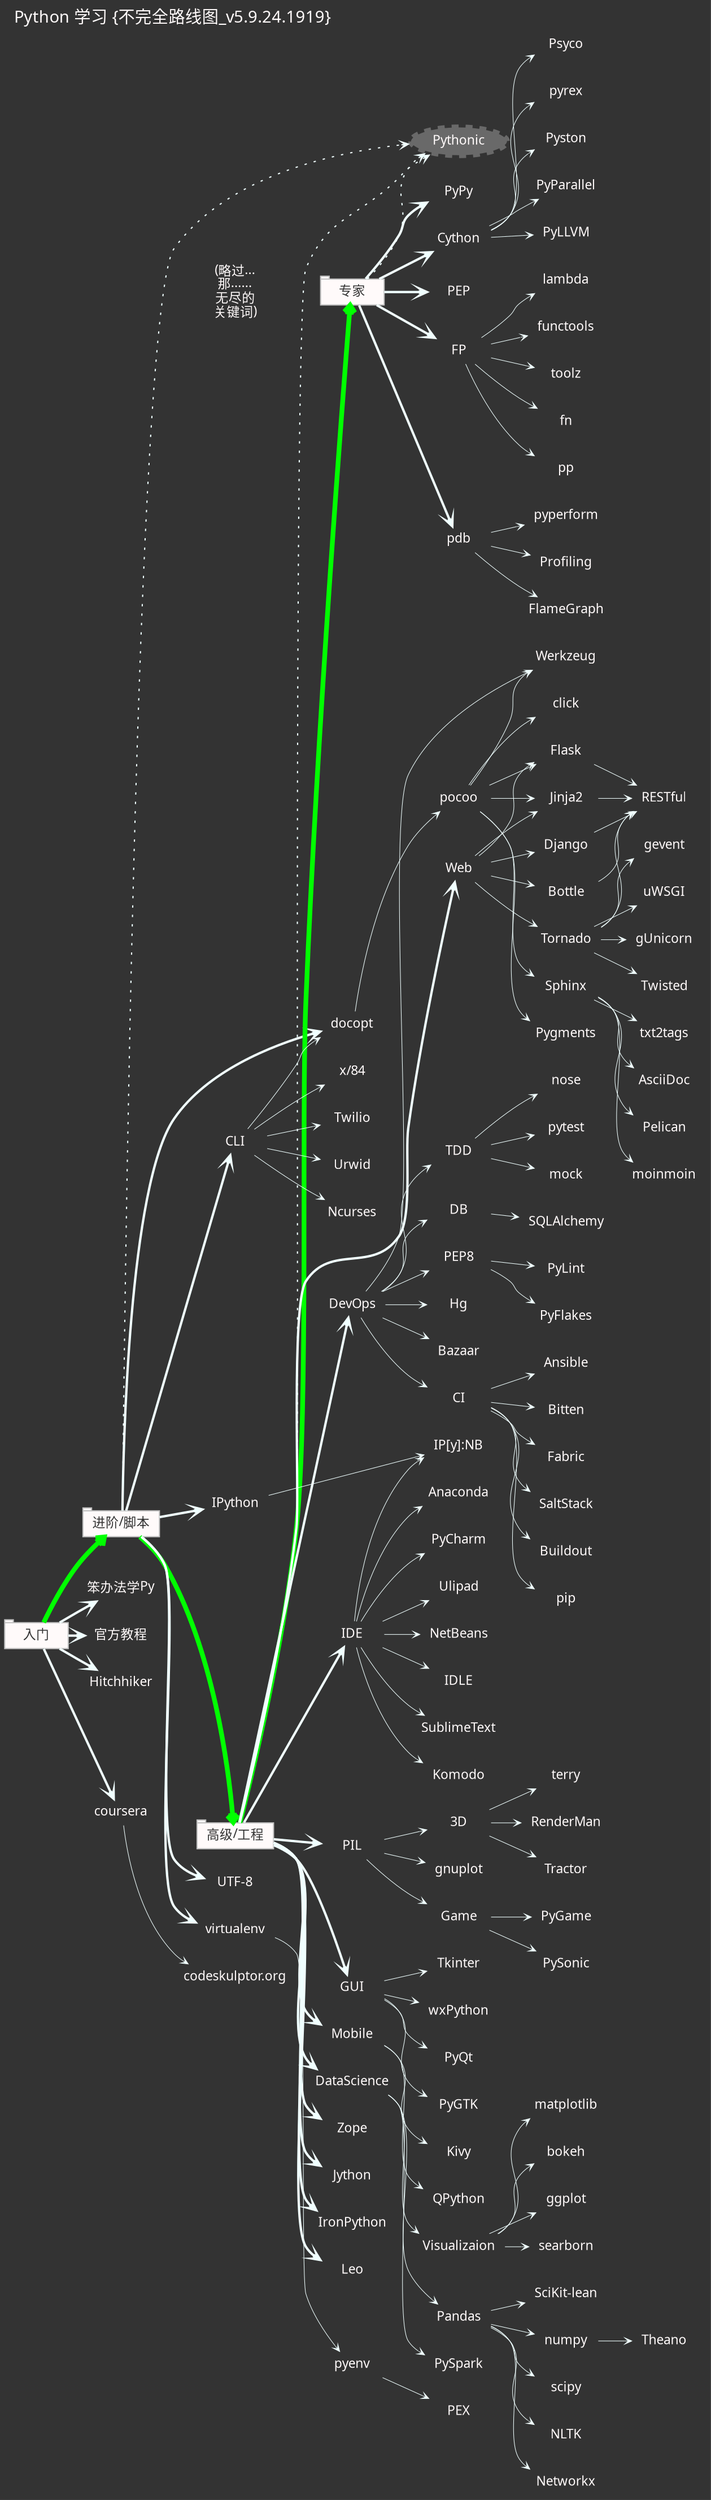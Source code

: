 digraph csdndr1_km {
    /*生成命令:
$ dot -Tpng path2pythoneer.dot -o path2pythoneer.png -Tcmapx -o path2pythoneer.map
    全局设定
    */
    graph [label="Python 学习 {不完全路线图_v5.9.24.1919}"
        ,fontsize=14.0,fontcolor=snow
        ,fontname="Noto Sans S Chinese Medium"
        ,labeljust="l",labelloc="t",center=1
        ,ranksep=0.1,center=1,ratio=compress
        ,rankdir=LR
        ,bgcolor="#333333"
        ];
    //,style="filled,setlinewidth(0.5)",fillcolor="#333333"    
    node[fontsize=11.0,height=0.3
        ,fontname="Noto Sans S Chinese DemiLight"
        ,style="setlinewidth(0.5)"
        ,color=gray,fontcolor=snow
        ,shape=plaintext
        ];

    edge [fontsize=9.0,fontcolor=gray
        ,fontname="Noto Sans S Chinese Light"
        ,color=azure
        ,arrowsize=0.6,arrowhead=vee,arrowtail=none
        ,style="setlinewidth(0.5)"
        ];
/*
    src [label="源码",shape=ellipse,style="filled,dashed,setlinewidth(5)"
        ,color="#333333",fillcolor=dimgray
        ,URL="http://code.google.com/p/zoomquiet/source/browse/dot/obp/csdndr1-km.dot?repo=tangle"];
*/
    
    pythonic [label="Pythonic",shape=ellipse
            ,style="filled,dashed,setlinewidth(5)"
        ,color="#333333",fillcolor=dimgray
        ,URL="http://wiki.woodpecker.org.cn/moin/PythonIc"];

{l_mid l_dev l_hack}->pythonic [style="dotted,setlinewidth(1)"];

    root->l_mid->l_dev->l_hack[color=green,style="setlinewidth(4)"];

    root [label="入门",shape=tab,
            style="filled",fillcolor=snow,fontcolor="#333333"];
        lpihw [label="笨办法学Py"];
        tut_py[label="官方教程"];
        py_guide[label="Hitchhiker"];
        py_mooc[label="coursera"
            , URL="https://zh.coursera.org/courses?query=python%20programming"];
        codeskulptor[label="codeskulptor.org"];
        

    root->{lpihw tut_py py_guide py_mooc}[style="setlinewidth(2)"];
        py_mooc->codeskulptor;


    l_mid [label="进阶/脚本",shape=tab,
            style="filled",fillcolor=snow,fontcolor="#333333"];
        utf8[label="UTF-8"];
        ipy[label="IPython"];
        ipynb[label="IP[y]:NB"];

        docopt[label="docopt"];
        pocoo[label="pocoo"
            , URL="http://click.pocoo.org/"];

        virtualenv[label="virtualenv"];
        pyenv[label="pyenv"];
        x84[label="x/84"];

    l_mid->{utf8 ipy CLI docopt virtualenv} [style="setlinewidth(2)"];
        ipy->ipynb;
        CLI->{Twilio docopt Urwid x84 Ncurses};
            docopt->pocoo->{click Flask Jinja2 Sphinx Werkzeug Pygments};
            Sphinx->{txt2tags AsciiDoc Pelican moinmoin};
        virtualenv->pyenv->PEX;


    l_dev [label="高级/工程",shape=tab,
            style="filled",fillcolor=snow,fontcolor="#333333"];
        devops[label="DevOps"];
    
        TDD[label="TDD"];
            nose[label="nose"];
            pytest[label="pytest"];

        django[label="Django"];
            restful[label="RESTful"];
    
        databasd[label="DB"];
            sqla[label="SQLAlchemy"];

        scikl [label="SciKit-lean"];

        d3 [label="3D"];

        IDE [label="IDE"
            , URL="https://wiki.python.org/moin/IntegratedDevelopmentEnvironments"];

    l_dev->{devops PIL IDE Web GUI Mobile DataScience Zope Jython IronPython Leo}[style="setlinewidth(2)"];
        devops->{Werkzeug TDD databasd PEP8 Hg Bazaar CI};
            TDD->{nose pytest mock};
            databasd->{sqla};
            PEP8->{PyLint, PyFlakes};
            CI->{Ansible Bitten Fabric SaltStack Buildout pip};

        GUI->{Tkinter wxPython PyQt PyGTK};
        PIL->{gnuplot d3 Game};
            d3->{terry RenderMan Tractor};
            Game->{PyGame PySonic};
        IDE->{Anaconda ipynb PyCharm Ulipad NetBeans IDLE SublimeText Komodo};

        Mobile->{Kivy QPython};

        Web->{django Flask Bottle Tornado Jinja2}->{restful};
            Tornado->{gevent, uWSGI, gUnicorn Twisted};

        DataScience->{Visualizaion Pandas PySpark};
            Pandas->{numpy scipy  scikl NLTK Networkx};
                numpy->{Theano};
            Visualizaion->{matplotlib bokeh ggplot searborn}
        
    l_hack [label="专家",shape=tab,
            style="filled",fillcolor=snow,fontcolor="#333333"];
        pypy[label="PyPy"];
        cython[label="Cython"];

    l_hack->{PEP pypy cython FP pdb} [style="setlinewidth(2)"];
        cython->{Psyco pyrex Pyston PyParallel PyLLVM};
        pdb->{pyperform Profiling FlameGraph};
        FP->{lambda functools toolz fn pp};


    etc [label="(略过...\n那......\n无尽的\n关键词)"];

    /*
    root->want->greateam [style="setlinewidth(4)"];
        greateam->aka->grown [style="setlinewidth(3)"];

    grown->{hr goal} ;
    grown->km->wiki [style="setlinewidth(2)"];
        km->{KmFormula kmeg} ;

        wiki->acteam->soul [style="setlinewidth(1)"];
            soul->EK;
        wiki->{what cando spread};
            spread->game [style="setlinewidth(1)"];
            spread->{analyse EK};
    analyse->rooterms;

    {rooterms game aka}->Kaopulity [style="setlinewidth(2)"];

    {hr goal km what acteam EK}->etc [style="dotted"];


    nodeA->nodeB [label="日常",color=azure,style="setlinewidth(1)"];
    nodeA->nodeB [label="活跃",color=azure,style="setlinewidth(2)"];
    nodeA->nodeB [label="兴奋",color=azure,style="setlinewidth(3)"];
    lotsMon->existProg;
        tonesOptions->existProg;
    
    */


    edge [style=invis];
    etc->l_hack;

}
